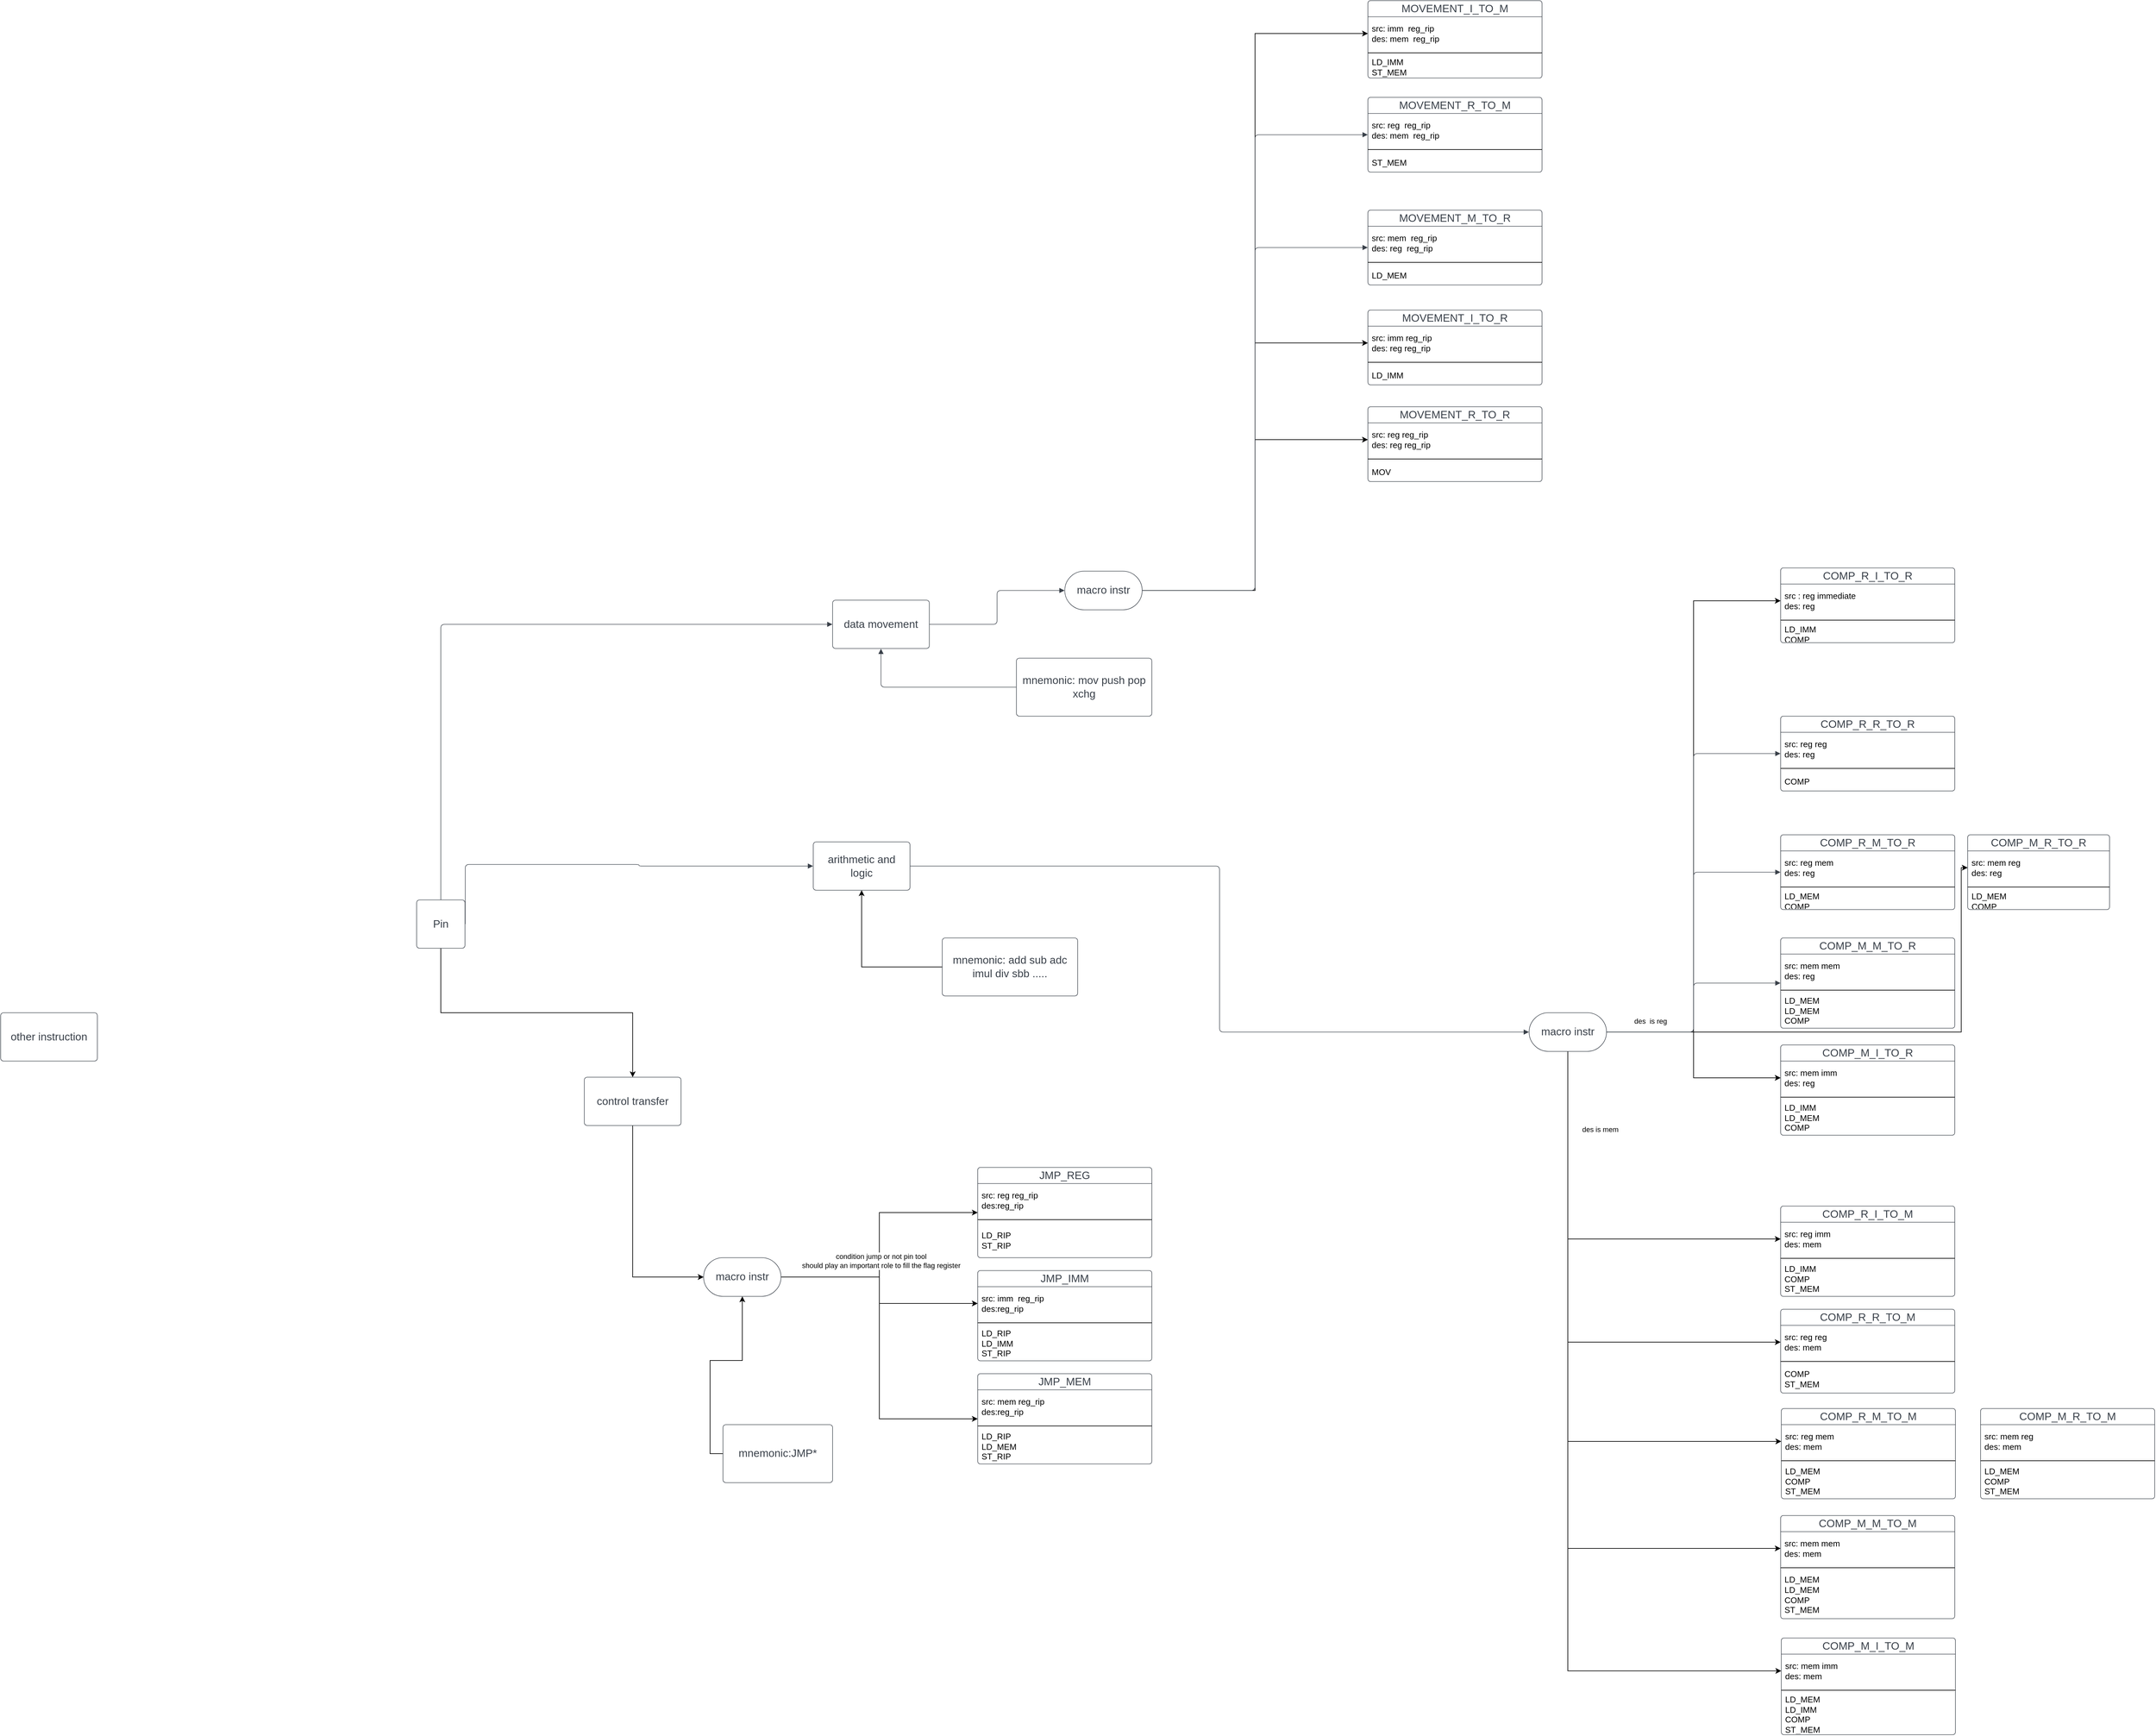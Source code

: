 <mxfile version="21.1.1" type="github">
  <diagram name="Page-1" id="eR3zp3QlsPvUXpin-yrC">
    <mxGraphModel dx="9220" dy="4930" grid="1" gridSize="10" guides="1" tooltips="1" connect="1" arrows="1" fold="1" page="1" pageScale="1" pageWidth="850" pageHeight="1100" math="0" shadow="0">
      <root>
        <mxCell id="0" />
        <mxCell id="1" parent="0" />
        <mxCell id="J5xy0Q0ghwQe-MPDtaWw-1" value="MOVEMENT_R_TO_M" style="html=1;overflow=block;blockSpacing=1;swimlane;childLayout=stackLayout;horizontal=1;horizontalStack=0;resizeParent=1;resizeParentMax=0;resizeLast=0;collapsible=0;fontStyle=0;marginBottom=0;swimlaneFillColor=#ffffff;startSize=25;whiteSpace=wrap;fontSize=16.7;fontColor=#3a414a;spacing=0;strokeColor=#3a414a;strokeOpacity=100;rounded=1;absoluteArcSize=1;arcSize=9;strokeWidth=0.8;" parent="1" vertex="1">
          <mxGeometry x="1640" y="-870" width="270" height="116" as="geometry" />
        </mxCell>
        <mxCell id="J5xy0Q0ghwQe-MPDtaWw-2" value="&lt;div&gt;src: reg&amp;nbsp; reg_rip&lt;/div&gt;&lt;div&gt;des: mem&amp;nbsp; reg_rip&lt;br&gt;&lt;/div&gt;" style="part=1;html=1;resizeHeight=0;strokeColor=none;fillColor=none;align=left;verticalAlign=middle;spacingLeft=4;spacingRight=4;overflow=hidden;rotatable=0;points=[[0,0.5],[1,0.5]];portConstraint=eastwest;swimlaneFillColor=#ffffff;strokeOpacity=100;whiteSpace=wrap;fontSize=13;" parent="J5xy0Q0ghwQe-MPDtaWw-1" vertex="1">
          <mxGeometry y="25" width="270" height="52" as="geometry" />
        </mxCell>
        <mxCell id="J5xy0Q0ghwQe-MPDtaWw-3" value="" style="line;strokeWidth=1;fillColor=none;align=left;verticalAlign=middle;spacingTop=-1;spacingLeft=3;spacingRight=3;rotatable=0;labelPosition=right;points=[];portConstraint=eastwest;" parent="J5xy0Q0ghwQe-MPDtaWw-1" vertex="1">
          <mxGeometry y="77" width="270" height="8" as="geometry" />
        </mxCell>
        <mxCell id="J5xy0Q0ghwQe-MPDtaWw-4" value="ST_MEM" style="part=1;html=1;resizeHeight=0;strokeColor=none;fillColor=none;align=left;verticalAlign=middle;spacingLeft=4;spacingRight=4;overflow=hidden;rotatable=0;points=[[0,0.5],[1,0.5]];portConstraint=eastwest;swimlaneFillColor=#ffffff;strokeOpacity=100;whiteSpace=wrap;fontSize=13;" parent="J5xy0Q0ghwQe-MPDtaWw-1" vertex="1">
          <mxGeometry y="85" width="270" height="31" as="geometry" />
        </mxCell>
        <mxCell id="J5xy0Q0ghwQe-MPDtaWw-84" style="edgeStyle=orthogonalEdgeStyle;rounded=0;orthogonalLoop=1;jettySize=auto;html=1;exitX=0.5;exitY=1;exitDx=0;exitDy=0;entryX=0.5;entryY=0;entryDx=0;entryDy=0;" parent="1" source="J5xy0Q0ghwQe-MPDtaWw-5" target="J5xy0Q0ghwQe-MPDtaWw-8" edge="1">
          <mxGeometry relative="1" as="geometry" />
        </mxCell>
        <mxCell id="J5xy0Q0ghwQe-MPDtaWw-5" value="Pin" style="html=1;overflow=block;blockSpacing=1;whiteSpace=wrap;fontSize=16.7;fontColor=#3a414a;spacing=9;strokeColor=#3a414a;strokeOpacity=100;rounded=1;absoluteArcSize=1;arcSize=9;strokeWidth=0.8;lucidId=vb_ILdYtXsX5;" parent="1" vertex="1">
          <mxGeometry x="165" y="375" width="75" height="75" as="geometry" />
        </mxCell>
        <mxCell id="J5xy0Q0ghwQe-MPDtaWw-6" value="data movement" style="html=1;overflow=block;blockSpacing=1;whiteSpace=wrap;fontSize=16.7;fontColor=#3a414a;spacing=9;strokeColor=#3a414a;strokeOpacity=100;rounded=1;absoluteArcSize=1;arcSize=9;strokeWidth=0.8;lucidId=Zb_IQVn3p7aH;" parent="1" vertex="1">
          <mxGeometry x="810" y="-90" width="150" height="75" as="geometry" />
        </mxCell>
        <mxCell id="J5xy0Q0ghwQe-MPDtaWw-7" value="arithmetic and logic" style="html=1;overflow=block;blockSpacing=1;whiteSpace=wrap;fontSize=16.7;fontColor=#3a414a;spacing=9;strokeColor=#3a414a;strokeOpacity=100;rounded=1;absoluteArcSize=1;arcSize=9;strokeWidth=0.8;lucidId=Sd_Imt-~ufuI;" parent="1" vertex="1">
          <mxGeometry x="780" y="285" width="150" height="75" as="geometry" />
        </mxCell>
        <mxCell id="IbOXfM1SDpOTdggkuZX6-5" style="edgeStyle=orthogonalEdgeStyle;rounded=0;orthogonalLoop=1;jettySize=auto;html=1;exitX=0.5;exitY=1;exitDx=0;exitDy=0;entryX=0;entryY=0.5;entryDx=0;entryDy=0;" parent="1" source="J5xy0Q0ghwQe-MPDtaWw-8" target="IbOXfM1SDpOTdggkuZX6-4" edge="1">
          <mxGeometry relative="1" as="geometry" />
        </mxCell>
        <mxCell id="J5xy0Q0ghwQe-MPDtaWw-8" value="control transfer" style="html=1;overflow=block;blockSpacing=1;whiteSpace=wrap;fontSize=16.7;fontColor=#3a414a;spacing=9;strokeColor=#3a414a;strokeOpacity=100;rounded=1;absoluteArcSize=1;arcSize=9;strokeWidth=0.8;lucidId=fe_Ijm6He9Rg;" parent="1" vertex="1">
          <mxGeometry x="425" y="650" width="150" height="75" as="geometry" />
        </mxCell>
        <mxCell id="J5xy0Q0ghwQe-MPDtaWw-9" value="other instruction" style="html=1;overflow=block;blockSpacing=1;whiteSpace=wrap;fontSize=16.7;fontColor=#3a414a;spacing=9;strokeColor=#3a414a;strokeOpacity=100;rounded=1;absoluteArcSize=1;arcSize=9;strokeWidth=0.8;lucidId=Ye_Ij3o5J0ic;" parent="1" vertex="1">
          <mxGeometry x="-480" y="550" width="150" height="75" as="geometry" />
        </mxCell>
        <mxCell id="J5xy0Q0ghwQe-MPDtaWw-10" value="mnemonic: mov push pop xchg" style="html=1;overflow=block;blockSpacing=1;whiteSpace=wrap;fontSize=16.7;fontColor=#3a414a;spacing=9;strokeColor=#3a414a;strokeOpacity=100;rounded=1;absoluteArcSize=1;arcSize=9;strokeWidth=0.8;lucidId=3g_IY3LxRQ.w;" parent="1" vertex="1">
          <mxGeometry x="1095" width="210" height="90" as="geometry" />
        </mxCell>
        <mxCell id="J5xy0Q0ghwQe-MPDtaWw-11" value="" style="html=1;jettySize=18;whiteSpace=wrap;fontSize=13;strokeColor=#3a414a;strokeOpacity=100;strokeWidth=0.8;rounded=1;arcSize=12;edgeStyle=orthogonalEdgeStyle;startArrow=none;endArrow=block;endFill=1;exitX=0.5;exitY=-0.005;exitPerimeter=0;entryX=-0.002;entryY=0.5;entryPerimeter=0;lucidId=Ei_Iy~VdfBPr;" parent="1" source="J5xy0Q0ghwQe-MPDtaWw-5" target="J5xy0Q0ghwQe-MPDtaWw-6" edge="1">
          <mxGeometry width="100" height="100" relative="1" as="geometry">
            <Array as="points" />
          </mxGeometry>
        </mxCell>
        <mxCell id="J5xy0Q0ghwQe-MPDtaWw-12" value="" style="html=1;jettySize=18;whiteSpace=wrap;fontSize=13;strokeColor=#3a414a;strokeOpacity=100;strokeWidth=0.8;rounded=1;arcSize=12;edgeStyle=orthogonalEdgeStyle;startArrow=none;endArrow=block;endFill=1;exitX=1.005;exitY=0.5;exitPerimeter=0;entryX=-0.002;entryY=0.5;entryPerimeter=0;lucidId=Ii_If~WCb4Uk;" parent="1" source="J5xy0Q0ghwQe-MPDtaWw-5" target="J5xy0Q0ghwQe-MPDtaWw-7" edge="1">
          <mxGeometry width="100" height="100" relative="1" as="geometry">
            <Array as="points">
              <mxPoint x="240" y="320" />
              <mxPoint x="510" y="320" />
              <mxPoint x="510" y="323" />
            </Array>
          </mxGeometry>
        </mxCell>
        <mxCell id="J5xy0Q0ghwQe-MPDtaWw-15" value="" style="html=1;jettySize=18;whiteSpace=wrap;fontSize=13;strokeColor=#3a414a;strokeOpacity=100;strokeWidth=0.8;rounded=1;arcSize=12;edgeStyle=orthogonalEdgeStyle;startArrow=none;endArrow=block;endFill=1;exitX=1.002;exitY=0.5;exitPerimeter=0;entryX=-0.003;entryY=0.5;entryPerimeter=0;lucidId=4i_INsCaxqj5;" parent="1" source="J5xy0Q0ghwQe-MPDtaWw-6" target="J5xy0Q0ghwQe-MPDtaWw-16" edge="1">
          <mxGeometry width="100" height="100" relative="1" as="geometry">
            <Array as="points" />
          </mxGeometry>
        </mxCell>
        <mxCell id="iMvrqoFS0nyrSLUckhGw-23" style="edgeStyle=orthogonalEdgeStyle;rounded=0;orthogonalLoop=1;jettySize=auto;html=1;exitX=1;exitY=0.5;exitDx=0;exitDy=0;entryX=0;entryY=0.5;entryDx=0;entryDy=0;" parent="1" source="J5xy0Q0ghwQe-MPDtaWw-16" target="iMvrqoFS0nyrSLUckhGw-20" edge="1">
          <mxGeometry relative="1" as="geometry" />
        </mxCell>
        <mxCell id="iMvrqoFS0nyrSLUckhGw-24" style="edgeStyle=orthogonalEdgeStyle;rounded=0;orthogonalLoop=1;jettySize=auto;html=1;exitX=1;exitY=0.5;exitDx=0;exitDy=0;entryX=0;entryY=0.5;entryDx=0;entryDy=0;" parent="1" source="J5xy0Q0ghwQe-MPDtaWw-16" target="iMvrqoFS0nyrSLUckhGw-15" edge="1">
          <mxGeometry relative="1" as="geometry" />
        </mxCell>
        <mxCell id="iMvrqoFS0nyrSLUckhGw-30" style="edgeStyle=orthogonalEdgeStyle;rounded=0;orthogonalLoop=1;jettySize=auto;html=1;exitX=1;exitY=0.5;exitDx=0;exitDy=0;entryX=0;entryY=0.5;entryDx=0;entryDy=0;" parent="1" source="J5xy0Q0ghwQe-MPDtaWw-16" target="iMvrqoFS0nyrSLUckhGw-26" edge="1">
          <mxGeometry relative="1" as="geometry" />
        </mxCell>
        <mxCell id="J5xy0Q0ghwQe-MPDtaWw-16" value="macro instr" style="html=1;overflow=block;blockSpacing=1;whiteSpace=wrap;rounded=1;arcSize=50;fontSize=16.7;fontColor=#3a414a;spacing=3.8;strokeColor=#3a414a;strokeOpacity=100;strokeWidth=0.8;lucidId=7i_INm0ZVEhD;" parent="1" vertex="1">
          <mxGeometry x="1170" y="-135" width="120" height="60" as="geometry" />
        </mxCell>
        <mxCell id="J5xy0Q0ghwQe-MPDtaWw-17" value="MOVEMENT_M_TO_R" style="html=1;overflow=block;blockSpacing=1;swimlane;childLayout=stackLayout;horizontal=1;horizontalStack=0;resizeParent=1;resizeParentMax=0;resizeLast=0;collapsible=0;fontStyle=0;marginBottom=0;swimlaneFillColor=#ffffff;startSize=25;whiteSpace=wrap;fontSize=16.7;fontColor=#3a414a;spacing=0;strokeColor=#3a414a;strokeOpacity=100;rounded=1;absoluteArcSize=1;arcSize=9;strokeWidth=0.8;" parent="1" vertex="1">
          <mxGeometry x="1640" y="-695" width="270" height="116" as="geometry" />
        </mxCell>
        <mxCell id="J5xy0Q0ghwQe-MPDtaWw-18" value="&lt;div&gt;src: mem&amp;nbsp; reg_rip&lt;/div&gt;&lt;div&gt;des: reg&amp;nbsp; reg_rip&lt;br&gt;&lt;/div&gt;" style="part=1;html=1;resizeHeight=0;strokeColor=none;fillColor=none;align=left;verticalAlign=middle;spacingLeft=4;spacingRight=4;overflow=hidden;rotatable=0;points=[[0,0.5],[1,0.5]];portConstraint=eastwest;swimlaneFillColor=#ffffff;strokeOpacity=100;whiteSpace=wrap;fontSize=13;" parent="J5xy0Q0ghwQe-MPDtaWw-17" vertex="1">
          <mxGeometry y="25" width="270" height="52" as="geometry" />
        </mxCell>
        <mxCell id="J5xy0Q0ghwQe-MPDtaWw-19" value="" style="line;strokeWidth=1;fillColor=none;align=left;verticalAlign=middle;spacingTop=-1;spacingLeft=3;spacingRight=3;rotatable=0;labelPosition=right;points=[];portConstraint=eastwest;" parent="J5xy0Q0ghwQe-MPDtaWw-17" vertex="1">
          <mxGeometry y="77" width="270" height="8" as="geometry" />
        </mxCell>
        <mxCell id="J5xy0Q0ghwQe-MPDtaWw-20" value="&lt;div&gt;LD_MEM&lt;/div&gt;" style="part=1;html=1;resizeHeight=0;strokeColor=none;fillColor=none;align=left;verticalAlign=middle;spacingLeft=4;spacingRight=4;overflow=hidden;rotatable=0;points=[[0,0.5],[1,0.5]];portConstraint=eastwest;swimlaneFillColor=#ffffff;strokeOpacity=100;whiteSpace=wrap;fontSize=13;" parent="J5xy0Q0ghwQe-MPDtaWw-17" vertex="1">
          <mxGeometry y="85" width="270" height="31" as="geometry" />
        </mxCell>
        <mxCell id="J5xy0Q0ghwQe-MPDtaWw-21" value="" style="html=1;jettySize=18;whiteSpace=wrap;fontSize=13;strokeColor=#3a414a;strokeOpacity=100;strokeWidth=0.8;rounded=1;arcSize=12;edgeStyle=orthogonalEdgeStyle;startArrow=none;endArrow=block;endFill=1;exitX=1.003;exitY=0.5;exitPerimeter=0;entryX=-0.001;entryY=0.5;entryPerimeter=0;lucidId=rl_IwtWGp1lu;" parent="1" source="J5xy0Q0ghwQe-MPDtaWw-16" target="J5xy0Q0ghwQe-MPDtaWw-1" edge="1">
          <mxGeometry width="100" height="100" relative="1" as="geometry">
            <Array as="points" />
          </mxGeometry>
        </mxCell>
        <mxCell id="J5xy0Q0ghwQe-MPDtaWw-22" value="" style="html=1;jettySize=18;whiteSpace=wrap;fontSize=13;strokeColor=#3a414a;strokeOpacity=100;strokeWidth=0.8;rounded=1;arcSize=12;edgeStyle=orthogonalEdgeStyle;startArrow=none;endArrow=block;endFill=1;exitX=1.003;exitY=0.5;exitPerimeter=0;entryX=-0.001;entryY=0.5;entryPerimeter=0;lucidId=wl_IUxPqPPxz;" parent="1" source="J5xy0Q0ghwQe-MPDtaWw-16" target="J5xy0Q0ghwQe-MPDtaWw-17" edge="1">
          <mxGeometry width="100" height="100" relative="1" as="geometry">
            <Array as="points" />
          </mxGeometry>
        </mxCell>
        <mxCell id="J5xy0Q0ghwQe-MPDtaWw-50" style="edgeStyle=orthogonalEdgeStyle;rounded=0;orthogonalLoop=1;jettySize=auto;html=1;exitX=1;exitY=0.5;exitDx=0;exitDy=0;entryX=0;entryY=0.5;entryDx=0;entryDy=0;" parent="1" source="J5xy0Q0ghwQe-MPDtaWw-23" target="J5xy0Q0ghwQe-MPDtaWw-47" edge="1">
          <mxGeometry relative="1" as="geometry" />
        </mxCell>
        <mxCell id="J5xy0Q0ghwQe-MPDtaWw-55" style="edgeStyle=orthogonalEdgeStyle;rounded=0;orthogonalLoop=1;jettySize=auto;html=1;exitX=1;exitY=0.5;exitDx=0;exitDy=0;entryX=0;entryY=0.5;entryDx=0;entryDy=0;" parent="1" source="J5xy0Q0ghwQe-MPDtaWw-23" target="J5xy0Q0ghwQe-MPDtaWw-52" edge="1">
          <mxGeometry relative="1" as="geometry" />
        </mxCell>
        <mxCell id="J5xy0Q0ghwQe-MPDtaWw-76" style="edgeStyle=orthogonalEdgeStyle;rounded=0;orthogonalLoop=1;jettySize=auto;html=1;exitX=0.5;exitY=1;exitDx=0;exitDy=0;entryX=0;entryY=0.5;entryDx=0;entryDy=0;" parent="1" source="J5xy0Q0ghwQe-MPDtaWw-23" target="J5xy0Q0ghwQe-MPDtaWw-69" edge="1">
          <mxGeometry relative="1" as="geometry">
            <mxPoint x="2110" y="850" as="targetPoint" />
          </mxGeometry>
        </mxCell>
        <mxCell id="J5xy0Q0ghwQe-MPDtaWw-77" style="edgeStyle=orthogonalEdgeStyle;rounded=0;orthogonalLoop=1;jettySize=auto;html=1;exitX=0.5;exitY=1;exitDx=0;exitDy=0;entryX=0;entryY=0.5;entryDx=0;entryDy=0;" parent="1" source="J5xy0Q0ghwQe-MPDtaWw-23" target="J5xy0Q0ghwQe-MPDtaWw-57" edge="1">
          <mxGeometry relative="1" as="geometry" />
        </mxCell>
        <mxCell id="J5xy0Q0ghwQe-MPDtaWw-78" style="edgeStyle=orthogonalEdgeStyle;rounded=0;orthogonalLoop=1;jettySize=auto;html=1;exitX=0.5;exitY=1;exitDx=0;exitDy=0;entryX=0;entryY=0.5;entryDx=0;entryDy=0;" parent="1" source="J5xy0Q0ghwQe-MPDtaWw-23" target="J5xy0Q0ghwQe-MPDtaWw-61" edge="1">
          <mxGeometry relative="1" as="geometry" />
        </mxCell>
        <mxCell id="J5xy0Q0ghwQe-MPDtaWw-79" style="edgeStyle=orthogonalEdgeStyle;rounded=0;orthogonalLoop=1;jettySize=auto;html=1;exitX=0.5;exitY=1;exitDx=0;exitDy=0;entryX=0;entryY=0.5;entryDx=0;entryDy=0;" parent="1" source="J5xy0Q0ghwQe-MPDtaWw-23" target="J5xy0Q0ghwQe-MPDtaWw-65" edge="1">
          <mxGeometry relative="1" as="geometry" />
        </mxCell>
        <mxCell id="J5xy0Q0ghwQe-MPDtaWw-80" style="edgeStyle=orthogonalEdgeStyle;rounded=0;orthogonalLoop=1;jettySize=auto;html=1;exitX=0.5;exitY=1;exitDx=0;exitDy=0;entryX=0;entryY=0.5;entryDx=0;entryDy=0;" parent="1" source="J5xy0Q0ghwQe-MPDtaWw-23" target="J5xy0Q0ghwQe-MPDtaWw-73" edge="1">
          <mxGeometry relative="1" as="geometry" />
        </mxCell>
        <mxCell id="J5xy0Q0ghwQe-MPDtaWw-83" value="des is mem" style="edgeLabel;html=1;align=center;verticalAlign=middle;resizable=0;points=[];" parent="J5xy0Q0ghwQe-MPDtaWw-80" vertex="1" connectable="0">
          <mxGeometry x="-0.836" y="-1" relative="1" as="geometry">
            <mxPoint x="51" y="15" as="offset" />
          </mxGeometry>
        </mxCell>
        <mxCell id="iMvrqoFS0nyrSLUckhGw-5" style="edgeStyle=orthogonalEdgeStyle;rounded=0;orthogonalLoop=1;jettySize=auto;html=1;exitX=1;exitY=0.5;exitDx=0;exitDy=0;entryX=0;entryY=0.5;entryDx=0;entryDy=0;" parent="1" source="J5xy0Q0ghwQe-MPDtaWw-23" target="iMvrqoFS0nyrSLUckhGw-2" edge="1">
          <mxGeometry relative="1" as="geometry">
            <Array as="points">
              <mxPoint x="2560" y="580" />
              <mxPoint x="2560" y="325" />
            </Array>
          </mxGeometry>
        </mxCell>
        <mxCell id="J5xy0Q0ghwQe-MPDtaWw-23" value="macro instr" style="html=1;overflow=block;blockSpacing=1;whiteSpace=wrap;rounded=1;arcSize=50;fontSize=16.7;fontColor=#3a414a;spacing=3.8;strokeColor=#3a414a;strokeOpacity=100;strokeWidth=0.8;lucidId=Ho_INVFWYLT4;" parent="1" vertex="1">
          <mxGeometry x="1890" y="550" width="120" height="60" as="geometry" />
        </mxCell>
        <mxCell id="J5xy0Q0ghwQe-MPDtaWw-24" value="" style="html=1;jettySize=18;whiteSpace=wrap;fontSize=13;strokeColor=#3a414a;strokeOpacity=100;strokeWidth=0.8;rounded=1;arcSize=12;edgeStyle=orthogonalEdgeStyle;startArrow=none;endArrow=block;endFill=1;exitX=-0.002;exitY=0.5;exitPerimeter=0;entryX=0.5;entryY=1.005;entryPerimeter=0;lucidId=Qo_IXUwPz7fn;" parent="1" source="J5xy0Q0ghwQe-MPDtaWw-10" target="J5xy0Q0ghwQe-MPDtaWw-6" edge="1">
          <mxGeometry width="100" height="100" relative="1" as="geometry">
            <Array as="points" />
          </mxGeometry>
        </mxCell>
        <mxCell id="J5xy0Q0ghwQe-MPDtaWw-25" value="" style="html=1;jettySize=18;whiteSpace=wrap;fontSize=13;strokeColor=#3a414a;strokeOpacity=100;strokeWidth=0.8;rounded=1;arcSize=12;edgeStyle=orthogonalEdgeStyle;startArrow=none;endArrow=block;endFill=1;exitX=1.002;exitY=0.5;exitPerimeter=0;entryX=-0.003;entryY=0.5;entryPerimeter=0;lucidId=Vo_IGZf05bA5;" parent="1" source="J5xy0Q0ghwQe-MPDtaWw-7" target="J5xy0Q0ghwQe-MPDtaWw-23" edge="1">
          <mxGeometry width="100" height="100" relative="1" as="geometry">
            <Array as="points" />
          </mxGeometry>
        </mxCell>
        <mxCell id="J5xy0Q0ghwQe-MPDtaWw-26" value="COMP_R_R_TO_R" style="html=1;overflow=block;blockSpacing=1;swimlane;childLayout=stackLayout;horizontal=1;horizontalStack=0;resizeParent=1;resizeParentMax=0;resizeLast=0;collapsible=0;fontStyle=0;marginBottom=0;swimlaneFillColor=#ffffff;startSize=25;whiteSpace=wrap;fontSize=16.7;fontColor=#3a414a;spacing=0;strokeColor=#3a414a;strokeOpacity=100;rounded=1;absoluteArcSize=1;arcSize=9;strokeWidth=0.8;" parent="1" vertex="1">
          <mxGeometry x="2280" y="90" width="270" height="116" as="geometry" />
        </mxCell>
        <mxCell id="J5xy0Q0ghwQe-MPDtaWw-27" value="&lt;div&gt;src: reg reg&lt;br&gt;&lt;/div&gt;&lt;div&gt;des: reg&lt;br&gt;&lt;/div&gt;" style="part=1;html=1;resizeHeight=0;strokeColor=none;fillColor=none;align=left;verticalAlign=middle;spacingLeft=4;spacingRight=4;overflow=hidden;rotatable=0;points=[[0,0.5],[1,0.5]];portConstraint=eastwest;swimlaneFillColor=#ffffff;strokeOpacity=100;whiteSpace=wrap;fontSize=13;" parent="J5xy0Q0ghwQe-MPDtaWw-26" vertex="1">
          <mxGeometry y="25" width="270" height="52" as="geometry" />
        </mxCell>
        <mxCell id="J5xy0Q0ghwQe-MPDtaWw-28" value="" style="line;strokeWidth=1;fillColor=none;align=left;verticalAlign=middle;spacingTop=-1;spacingLeft=3;spacingRight=3;rotatable=0;labelPosition=right;points=[];portConstraint=eastwest;" parent="J5xy0Q0ghwQe-MPDtaWw-26" vertex="1">
          <mxGeometry y="77" width="270" height="8" as="geometry" />
        </mxCell>
        <mxCell id="J5xy0Q0ghwQe-MPDtaWw-29" value="COMP" style="part=1;html=1;resizeHeight=0;strokeColor=none;fillColor=none;align=left;verticalAlign=middle;spacingLeft=4;spacingRight=4;overflow=hidden;rotatable=0;points=[[0,0.5],[1,0.5]];portConstraint=eastwest;swimlaneFillColor=#ffffff;strokeOpacity=100;whiteSpace=wrap;fontSize=13;" parent="J5xy0Q0ghwQe-MPDtaWw-26" vertex="1">
          <mxGeometry y="85" width="270" height="31" as="geometry" />
        </mxCell>
        <mxCell id="J5xy0Q0ghwQe-MPDtaWw-30" value="" style="html=1;jettySize=18;whiteSpace=wrap;fontSize=13;strokeColor=#3a414a;strokeOpacity=100;strokeWidth=0.8;rounded=1;arcSize=12;edgeStyle=orthogonalEdgeStyle;startArrow=none;endArrow=block;endFill=1;exitX=1.003;exitY=0.5;exitPerimeter=0;entryX=-0.001;entryY=0.5;entryPerimeter=0;lucidId=Dp_I.FauqQdN;" parent="1" source="J5xy0Q0ghwQe-MPDtaWw-23" target="J5xy0Q0ghwQe-MPDtaWw-26" edge="1">
          <mxGeometry width="100" height="100" relative="1" as="geometry">
            <Array as="points" />
          </mxGeometry>
        </mxCell>
        <mxCell id="J5xy0Q0ghwQe-MPDtaWw-31" value="COMP_R_M_TO_R" style="html=1;overflow=block;blockSpacing=1;swimlane;childLayout=stackLayout;horizontal=1;horizontalStack=0;resizeParent=1;resizeParentMax=0;resizeLast=0;collapsible=0;fontStyle=0;marginBottom=0;swimlaneFillColor=#ffffff;startSize=25;whiteSpace=wrap;fontSize=16.7;fontColor=#3a414a;spacing=0;strokeColor=#3a414a;strokeOpacity=100;rounded=1;absoluteArcSize=1;arcSize=9;strokeWidth=0.8;" parent="1" vertex="1">
          <mxGeometry x="2280" y="274" width="270" height="116" as="geometry" />
        </mxCell>
        <mxCell id="J5xy0Q0ghwQe-MPDtaWw-32" value="&lt;div&gt;src: reg mem&lt;br&gt;&lt;/div&gt;&lt;div&gt;des: reg&lt;br&gt;&lt;/div&gt;" style="part=1;html=1;resizeHeight=0;strokeColor=none;fillColor=none;align=left;verticalAlign=middle;spacingLeft=4;spacingRight=4;overflow=hidden;rotatable=0;points=[[0,0.5],[1,0.5]];portConstraint=eastwest;swimlaneFillColor=#ffffff;strokeOpacity=100;whiteSpace=wrap;fontSize=13;" parent="J5xy0Q0ghwQe-MPDtaWw-31" vertex="1">
          <mxGeometry y="25" width="270" height="52" as="geometry" />
        </mxCell>
        <mxCell id="J5xy0Q0ghwQe-MPDtaWw-33" value="" style="line;strokeWidth=1;fillColor=none;align=left;verticalAlign=middle;spacingTop=-1;spacingLeft=3;spacingRight=3;rotatable=0;labelPosition=right;points=[];portConstraint=eastwest;" parent="J5xy0Q0ghwQe-MPDtaWw-31" vertex="1">
          <mxGeometry y="77" width="270" height="8" as="geometry" />
        </mxCell>
        <mxCell id="J5xy0Q0ghwQe-MPDtaWw-34" value="&lt;div&gt;LD_MEM&lt;/div&gt;&lt;div&gt;COMP&lt;br&gt;&lt;/div&gt;" style="part=1;html=1;resizeHeight=0;strokeColor=none;fillColor=none;align=left;verticalAlign=middle;spacingLeft=4;spacingRight=4;overflow=hidden;rotatable=0;points=[[0,0.5],[1,0.5]];portConstraint=eastwest;swimlaneFillColor=#ffffff;strokeOpacity=100;whiteSpace=wrap;fontSize=13;" parent="J5xy0Q0ghwQe-MPDtaWw-31" vertex="1">
          <mxGeometry y="85" width="270" height="31" as="geometry" />
        </mxCell>
        <mxCell id="J5xy0Q0ghwQe-MPDtaWw-35" value="" style="html=1;jettySize=18;whiteSpace=wrap;fontSize=13;strokeColor=#3a414a;strokeOpacity=100;strokeWidth=0.8;rounded=1;arcSize=12;edgeStyle=orthogonalEdgeStyle;startArrow=none;endArrow=block;endFill=1;exitX=1.003;exitY=0.5;exitPerimeter=0;entryX=-0.001;entryY=0.5;entryPerimeter=0;lucidId=8p_I0mKvdy3w;" parent="1" source="J5xy0Q0ghwQe-MPDtaWw-23" target="J5xy0Q0ghwQe-MPDtaWw-31" edge="1">
          <mxGeometry width="100" height="100" relative="1" as="geometry">
            <Array as="points" />
          </mxGeometry>
        </mxCell>
        <mxCell id="J5xy0Q0ghwQe-MPDtaWw-36" value="COMP_M_M_TO_R" style="html=1;overflow=block;blockSpacing=1;swimlane;childLayout=stackLayout;horizontal=1;horizontalStack=0;resizeParent=1;resizeParentMax=0;resizeLast=0;collapsible=0;fontStyle=0;marginBottom=0;swimlaneFillColor=#ffffff;startSize=25;whiteSpace=wrap;fontSize=16.7;fontColor=#3a414a;spacing=0;strokeColor=#3a414a;strokeOpacity=100;rounded=1;absoluteArcSize=1;arcSize=9;strokeWidth=0.8;" parent="1" vertex="1">
          <mxGeometry x="2280" y="434" width="270" height="140" as="geometry" />
        </mxCell>
        <mxCell id="J5xy0Q0ghwQe-MPDtaWw-37" value="&lt;div&gt;src: mem mem&lt;br&gt;&lt;/div&gt;&lt;div&gt;des: reg&lt;br&gt;&lt;/div&gt;" style="part=1;html=1;resizeHeight=0;strokeColor=none;fillColor=none;align=left;verticalAlign=middle;spacingLeft=4;spacingRight=4;overflow=hidden;rotatable=0;points=[[0,0.5],[1,0.5]];portConstraint=eastwest;swimlaneFillColor=#ffffff;strokeOpacity=100;whiteSpace=wrap;fontSize=13;" parent="J5xy0Q0ghwQe-MPDtaWw-36" vertex="1">
          <mxGeometry y="25" width="270" height="52" as="geometry" />
        </mxCell>
        <mxCell id="J5xy0Q0ghwQe-MPDtaWw-38" value="" style="line;strokeWidth=1;fillColor=none;align=left;verticalAlign=middle;spacingTop=-1;spacingLeft=3;spacingRight=3;rotatable=0;labelPosition=right;points=[];portConstraint=eastwest;" parent="J5xy0Q0ghwQe-MPDtaWw-36" vertex="1">
          <mxGeometry y="77" width="270" height="8" as="geometry" />
        </mxCell>
        <mxCell id="J5xy0Q0ghwQe-MPDtaWw-39" value="&lt;div&gt;LD_MEM&lt;/div&gt;&lt;div&gt;LD_MEM&lt;/div&gt;&lt;div&gt;COMP&lt;br&gt;&lt;/div&gt;" style="part=1;html=1;resizeHeight=0;strokeColor=none;fillColor=none;align=left;verticalAlign=middle;spacingLeft=4;spacingRight=4;overflow=hidden;rotatable=0;points=[[0,0.5],[1,0.5]];portConstraint=eastwest;swimlaneFillColor=#ffffff;strokeOpacity=100;whiteSpace=wrap;fontSize=13;" parent="J5xy0Q0ghwQe-MPDtaWw-36" vertex="1">
          <mxGeometry y="85" width="270" height="55" as="geometry" />
        </mxCell>
        <mxCell id="J5xy0Q0ghwQe-MPDtaWw-40" value="" style="html=1;jettySize=18;whiteSpace=wrap;fontSize=13;strokeColor=#3a414a;strokeOpacity=100;strokeWidth=0.8;rounded=1;arcSize=12;edgeStyle=orthogonalEdgeStyle;startArrow=none;endArrow=block;endFill=1;exitX=1.003;exitY=0.5;exitPerimeter=0;entryX=-0.001;entryY=0.5;entryPerimeter=0;lucidId=Dq_IRfhvA5zH;" parent="1" source="J5xy0Q0ghwQe-MPDtaWw-23" target="J5xy0Q0ghwQe-MPDtaWw-36" edge="1">
          <mxGeometry width="100" height="100" relative="1" as="geometry">
            <Array as="points" />
          </mxGeometry>
        </mxCell>
        <mxCell id="J5xy0Q0ghwQe-MPDtaWw-82" value="des&amp;nbsp; is reg" style="edgeLabel;html=1;align=center;verticalAlign=middle;resizable=0;points=[];" parent="J5xy0Q0ghwQe-MPDtaWw-40" vertex="1" connectable="0">
          <mxGeometry x="-0.548" relative="1" as="geometry">
            <mxPoint x="-11" y="-17" as="offset" />
          </mxGeometry>
        </mxCell>
        <mxCell id="J5xy0Q0ghwQe-MPDtaWw-46" value="COMP_R_I_TO_R" style="html=1;overflow=block;blockSpacing=1;swimlane;childLayout=stackLayout;horizontal=1;horizontalStack=0;resizeParent=1;resizeParentMax=0;resizeLast=0;collapsible=0;fontStyle=0;marginBottom=0;swimlaneFillColor=#ffffff;startSize=25;whiteSpace=wrap;fontSize=16.7;fontColor=#3a414a;spacing=0;strokeColor=#3a414a;strokeOpacity=100;rounded=1;absoluteArcSize=1;arcSize=9;strokeWidth=0.8;" parent="1" vertex="1">
          <mxGeometry x="2280" y="-140" width="270" height="116" as="geometry" />
        </mxCell>
        <mxCell id="J5xy0Q0ghwQe-MPDtaWw-47" value="&lt;div&gt;src : reg immediate&lt;br&gt;&lt;/div&gt;&lt;div&gt;des: reg&lt;br&gt;&lt;/div&gt;" style="part=1;html=1;resizeHeight=0;strokeColor=none;fillColor=none;align=left;verticalAlign=middle;spacingLeft=4;spacingRight=4;overflow=hidden;rotatable=0;points=[[0,0.5],[1,0.5]];portConstraint=eastwest;swimlaneFillColor=#ffffff;strokeOpacity=100;whiteSpace=wrap;fontSize=13;" parent="J5xy0Q0ghwQe-MPDtaWw-46" vertex="1">
          <mxGeometry y="25" width="270" height="52" as="geometry" />
        </mxCell>
        <mxCell id="J5xy0Q0ghwQe-MPDtaWw-48" value="" style="line;strokeWidth=1;fillColor=none;align=left;verticalAlign=middle;spacingTop=-1;spacingLeft=3;spacingRight=3;rotatable=0;labelPosition=right;points=[];portConstraint=eastwest;" parent="J5xy0Q0ghwQe-MPDtaWw-46" vertex="1">
          <mxGeometry y="77" width="270" height="8" as="geometry" />
        </mxCell>
        <mxCell id="J5xy0Q0ghwQe-MPDtaWw-49" value="&lt;div&gt;LD_IMM&lt;/div&gt;&lt;div&gt;COMP&lt;/div&gt;&lt;div&gt;&lt;br&gt;&lt;/div&gt;" style="part=1;html=1;resizeHeight=0;strokeColor=none;fillColor=none;align=left;verticalAlign=middle;spacingLeft=4;spacingRight=4;overflow=hidden;rotatable=0;points=[[0,0.5],[1,0.5]];portConstraint=eastwest;swimlaneFillColor=#ffffff;strokeOpacity=100;whiteSpace=wrap;fontSize=13;" parent="J5xy0Q0ghwQe-MPDtaWw-46" vertex="1">
          <mxGeometry y="85" width="270" height="31" as="geometry" />
        </mxCell>
        <mxCell id="J5xy0Q0ghwQe-MPDtaWw-51" value="COMP_M_I_TO_R" style="html=1;overflow=block;blockSpacing=1;swimlane;childLayout=stackLayout;horizontal=1;horizontalStack=0;resizeParent=1;resizeParentMax=0;resizeLast=0;collapsible=0;fontStyle=0;marginBottom=0;swimlaneFillColor=#ffffff;startSize=25;whiteSpace=wrap;fontSize=16.7;fontColor=#3a414a;spacing=0;strokeColor=#3a414a;strokeOpacity=100;rounded=1;absoluteArcSize=1;arcSize=9;strokeWidth=0.8;" parent="1" vertex="1">
          <mxGeometry x="2280" y="600" width="270" height="140" as="geometry" />
        </mxCell>
        <mxCell id="J5xy0Q0ghwQe-MPDtaWw-52" value="&lt;div&gt;src: mem imm&lt;br&gt;&lt;/div&gt;&lt;div&gt;des: reg&lt;br&gt;&lt;/div&gt;" style="part=1;html=1;resizeHeight=0;strokeColor=none;fillColor=none;align=left;verticalAlign=middle;spacingLeft=4;spacingRight=4;overflow=hidden;rotatable=0;points=[[0,0.5],[1,0.5]];portConstraint=eastwest;swimlaneFillColor=#ffffff;strokeOpacity=100;whiteSpace=wrap;fontSize=13;" parent="J5xy0Q0ghwQe-MPDtaWw-51" vertex="1">
          <mxGeometry y="25" width="270" height="52" as="geometry" />
        </mxCell>
        <mxCell id="J5xy0Q0ghwQe-MPDtaWw-53" value="" style="line;strokeWidth=1;fillColor=none;align=left;verticalAlign=middle;spacingTop=-1;spacingLeft=3;spacingRight=3;rotatable=0;labelPosition=right;points=[];portConstraint=eastwest;" parent="J5xy0Q0ghwQe-MPDtaWw-51" vertex="1">
          <mxGeometry y="77" width="270" height="8" as="geometry" />
        </mxCell>
        <mxCell id="J5xy0Q0ghwQe-MPDtaWw-54" value="&lt;div&gt;LD_IMM&lt;/div&gt;&lt;div&gt;LD_MEM&lt;/div&gt;&lt;div&gt;COMP&lt;br&gt;&lt;/div&gt;" style="part=1;html=1;resizeHeight=0;strokeColor=none;fillColor=none;align=left;verticalAlign=middle;spacingLeft=4;spacingRight=4;overflow=hidden;rotatable=0;points=[[0,0.5],[1,0.5]];portConstraint=eastwest;swimlaneFillColor=#ffffff;strokeOpacity=100;whiteSpace=wrap;fontSize=13;" parent="J5xy0Q0ghwQe-MPDtaWw-51" vertex="1">
          <mxGeometry y="85" width="270" height="55" as="geometry" />
        </mxCell>
        <mxCell id="J5xy0Q0ghwQe-MPDtaWw-56" value="COMP_R_R_TO_M" style="html=1;overflow=block;blockSpacing=1;swimlane;childLayout=stackLayout;horizontal=1;horizontalStack=0;resizeParent=1;resizeParentMax=0;resizeLast=0;collapsible=0;fontStyle=0;marginBottom=0;swimlaneFillColor=#ffffff;startSize=25;whiteSpace=wrap;fontSize=16.7;fontColor=#3a414a;spacing=0;strokeColor=#3a414a;strokeOpacity=100;rounded=1;absoluteArcSize=1;arcSize=9;strokeWidth=0.8;" parent="1" vertex="1">
          <mxGeometry x="2280" y="1010" width="270" height="130" as="geometry" />
        </mxCell>
        <mxCell id="J5xy0Q0ghwQe-MPDtaWw-57" value="&lt;div&gt;src: reg reg&lt;br&gt;&lt;/div&gt;&lt;div&gt;des: mem&lt;br&gt;&lt;/div&gt;" style="part=1;html=1;resizeHeight=0;strokeColor=none;fillColor=none;align=left;verticalAlign=middle;spacingLeft=4;spacingRight=4;overflow=hidden;rotatable=0;points=[[0,0.5],[1,0.5]];portConstraint=eastwest;swimlaneFillColor=#ffffff;strokeOpacity=100;whiteSpace=wrap;fontSize=13;" parent="J5xy0Q0ghwQe-MPDtaWw-56" vertex="1">
          <mxGeometry y="25" width="270" height="52" as="geometry" />
        </mxCell>
        <mxCell id="J5xy0Q0ghwQe-MPDtaWw-58" value="" style="line;strokeWidth=1;fillColor=none;align=left;verticalAlign=middle;spacingTop=-1;spacingLeft=3;spacingRight=3;rotatable=0;labelPosition=right;points=[];portConstraint=eastwest;" parent="J5xy0Q0ghwQe-MPDtaWw-56" vertex="1">
          <mxGeometry y="77" width="270" height="8" as="geometry" />
        </mxCell>
        <mxCell id="J5xy0Q0ghwQe-MPDtaWw-59" value="&lt;div&gt;COMP&lt;/div&gt;&lt;div&gt;ST_MEM&lt;br&gt;&lt;/div&gt;" style="part=1;html=1;resizeHeight=0;strokeColor=none;fillColor=none;align=left;verticalAlign=middle;spacingLeft=4;spacingRight=4;overflow=hidden;rotatable=0;points=[[0,0.5],[1,0.5]];portConstraint=eastwest;swimlaneFillColor=#ffffff;strokeOpacity=100;whiteSpace=wrap;fontSize=13;" parent="J5xy0Q0ghwQe-MPDtaWw-56" vertex="1">
          <mxGeometry y="85" width="270" height="45" as="geometry" />
        </mxCell>
        <mxCell id="J5xy0Q0ghwQe-MPDtaWw-60" value="COMP_R_M_TO_M" style="html=1;overflow=block;blockSpacing=1;swimlane;childLayout=stackLayout;horizontal=1;horizontalStack=0;resizeParent=1;resizeParentMax=0;resizeLast=0;collapsible=0;fontStyle=0;marginBottom=0;swimlaneFillColor=#ffffff;startSize=25;whiteSpace=wrap;fontSize=16.7;fontColor=#3a414a;spacing=0;strokeColor=#3a414a;strokeOpacity=100;rounded=1;absoluteArcSize=1;arcSize=9;strokeWidth=0.8;" parent="1" vertex="1">
          <mxGeometry x="2281" y="1164" width="270" height="140" as="geometry" />
        </mxCell>
        <mxCell id="J5xy0Q0ghwQe-MPDtaWw-61" value="&lt;div&gt;src: reg mem&lt;br&gt;&lt;/div&gt;&lt;div&gt;des: mem&lt;br&gt;&lt;/div&gt;" style="part=1;html=1;resizeHeight=0;strokeColor=none;fillColor=none;align=left;verticalAlign=middle;spacingLeft=4;spacingRight=4;overflow=hidden;rotatable=0;points=[[0,0.5],[1,0.5]];portConstraint=eastwest;swimlaneFillColor=#ffffff;strokeOpacity=100;whiteSpace=wrap;fontSize=13;" parent="J5xy0Q0ghwQe-MPDtaWw-60" vertex="1">
          <mxGeometry y="25" width="270" height="52" as="geometry" />
        </mxCell>
        <mxCell id="J5xy0Q0ghwQe-MPDtaWw-62" value="" style="line;strokeWidth=1;fillColor=none;align=left;verticalAlign=middle;spacingTop=-1;spacingLeft=3;spacingRight=3;rotatable=0;labelPosition=right;points=[];portConstraint=eastwest;" parent="J5xy0Q0ghwQe-MPDtaWw-60" vertex="1">
          <mxGeometry y="77" width="270" height="8" as="geometry" />
        </mxCell>
        <mxCell id="J5xy0Q0ghwQe-MPDtaWw-63" value="&lt;div&gt;LD_MEM&lt;/div&gt;&lt;div&gt;COMP&lt;br&gt;&lt;/div&gt;&lt;div&gt;ST_MEM&lt;br&gt;&lt;/div&gt;" style="part=1;html=1;resizeHeight=0;strokeColor=none;fillColor=none;align=left;verticalAlign=middle;spacingLeft=4;spacingRight=4;overflow=hidden;rotatable=0;points=[[0,0.5],[1,0.5]];portConstraint=eastwest;swimlaneFillColor=#ffffff;strokeOpacity=100;whiteSpace=wrap;fontSize=13;" parent="J5xy0Q0ghwQe-MPDtaWw-60" vertex="1">
          <mxGeometry y="85" width="270" height="55" as="geometry" />
        </mxCell>
        <mxCell id="J5xy0Q0ghwQe-MPDtaWw-64" value="COMP_M_M_TO_M" style="html=1;overflow=block;blockSpacing=1;swimlane;childLayout=stackLayout;horizontal=1;horizontalStack=0;resizeParent=1;resizeParentMax=0;resizeLast=0;collapsible=0;fontStyle=0;marginBottom=0;swimlaneFillColor=#ffffff;startSize=25;whiteSpace=wrap;fontSize=16.7;fontColor=#3a414a;spacing=0;strokeColor=#3a414a;strokeOpacity=100;rounded=1;absoluteArcSize=1;arcSize=9;strokeWidth=0.8;" parent="1" vertex="1">
          <mxGeometry x="2280" y="1330" width="270" height="160" as="geometry" />
        </mxCell>
        <mxCell id="J5xy0Q0ghwQe-MPDtaWw-65" value="&lt;div&gt;src: mem mem&lt;br&gt;&lt;/div&gt;&lt;div&gt;des: mem&lt;br&gt;&lt;/div&gt;" style="part=1;html=1;resizeHeight=0;strokeColor=none;fillColor=none;align=left;verticalAlign=middle;spacingLeft=4;spacingRight=4;overflow=hidden;rotatable=0;points=[[0,0.5],[1,0.5]];portConstraint=eastwest;swimlaneFillColor=#ffffff;strokeOpacity=100;whiteSpace=wrap;fontSize=13;" parent="J5xy0Q0ghwQe-MPDtaWw-64" vertex="1">
          <mxGeometry y="25" width="270" height="52" as="geometry" />
        </mxCell>
        <mxCell id="J5xy0Q0ghwQe-MPDtaWw-66" value="" style="line;strokeWidth=1;fillColor=none;align=left;verticalAlign=middle;spacingTop=-1;spacingLeft=3;spacingRight=3;rotatable=0;labelPosition=right;points=[];portConstraint=eastwest;" parent="J5xy0Q0ghwQe-MPDtaWw-64" vertex="1">
          <mxGeometry y="77" width="270" height="8" as="geometry" />
        </mxCell>
        <mxCell id="J5xy0Q0ghwQe-MPDtaWw-67" value="&lt;div&gt;LD_MEM&lt;/div&gt;&lt;div&gt;LD_MEM&lt;/div&gt;&lt;div&gt;COMP&lt;/div&gt;&lt;div&gt;ST_MEM&lt;br&gt;&lt;/div&gt;" style="part=1;html=1;resizeHeight=0;strokeColor=none;fillColor=none;align=left;verticalAlign=middle;spacingLeft=4;spacingRight=4;overflow=hidden;rotatable=0;points=[[0,0.5],[1,0.5]];portConstraint=eastwest;swimlaneFillColor=#ffffff;strokeOpacity=100;whiteSpace=wrap;fontSize=13;" parent="J5xy0Q0ghwQe-MPDtaWw-64" vertex="1">
          <mxGeometry y="85" width="270" height="75" as="geometry" />
        </mxCell>
        <mxCell id="J5xy0Q0ghwQe-MPDtaWw-68" value="COMP_R_I_TO_M" style="html=1;overflow=block;blockSpacing=1;swimlane;childLayout=stackLayout;horizontal=1;horizontalStack=0;resizeParent=1;resizeParentMax=0;resizeLast=0;collapsible=0;fontStyle=0;marginBottom=0;swimlaneFillColor=#ffffff;startSize=25;whiteSpace=wrap;fontSize=16.7;fontColor=#3a414a;spacing=0;strokeColor=#3a414a;strokeOpacity=100;rounded=1;absoluteArcSize=1;arcSize=9;strokeWidth=0.8;" parent="1" vertex="1">
          <mxGeometry x="2280" y="850" width="270" height="140" as="geometry" />
        </mxCell>
        <mxCell id="J5xy0Q0ghwQe-MPDtaWw-69" value="&lt;div&gt;src: reg imm&lt;br&gt;&lt;/div&gt;&lt;div&gt;des: mem&lt;br&gt;&lt;/div&gt;" style="part=1;html=1;resizeHeight=0;strokeColor=none;fillColor=none;align=left;verticalAlign=middle;spacingLeft=4;spacingRight=4;overflow=hidden;rotatable=0;points=[[0,0.5],[1,0.5]];portConstraint=eastwest;swimlaneFillColor=#ffffff;strokeOpacity=100;whiteSpace=wrap;fontSize=13;" parent="J5xy0Q0ghwQe-MPDtaWw-68" vertex="1">
          <mxGeometry y="25" width="270" height="52" as="geometry" />
        </mxCell>
        <mxCell id="J5xy0Q0ghwQe-MPDtaWw-70" value="" style="line;strokeWidth=1;fillColor=none;align=left;verticalAlign=middle;spacingTop=-1;spacingLeft=3;spacingRight=3;rotatable=0;labelPosition=right;points=[];portConstraint=eastwest;" parent="J5xy0Q0ghwQe-MPDtaWw-68" vertex="1">
          <mxGeometry y="77" width="270" height="8" as="geometry" />
        </mxCell>
        <mxCell id="J5xy0Q0ghwQe-MPDtaWw-71" value="&lt;div&gt;LD_IMM&lt;/div&gt;&lt;div&gt;COMP&lt;/div&gt;&lt;div&gt;ST_MEM&lt;br&gt;&lt;/div&gt;" style="part=1;html=1;resizeHeight=0;strokeColor=none;fillColor=none;align=left;verticalAlign=middle;spacingLeft=4;spacingRight=4;overflow=hidden;rotatable=0;points=[[0,0.5],[1,0.5]];portConstraint=eastwest;swimlaneFillColor=#ffffff;strokeOpacity=100;whiteSpace=wrap;fontSize=13;" parent="J5xy0Q0ghwQe-MPDtaWw-68" vertex="1">
          <mxGeometry y="85" width="270" height="55" as="geometry" />
        </mxCell>
        <mxCell id="J5xy0Q0ghwQe-MPDtaWw-72" value="COMP_M_I_TO_M" style="html=1;overflow=block;blockSpacing=1;swimlane;childLayout=stackLayout;horizontal=1;horizontalStack=0;resizeParent=1;resizeParentMax=0;resizeLast=0;collapsible=0;fontStyle=0;marginBottom=0;swimlaneFillColor=#ffffff;startSize=25;whiteSpace=wrap;fontSize=16.7;fontColor=#3a414a;spacing=0;strokeColor=#3a414a;strokeOpacity=100;rounded=1;absoluteArcSize=1;arcSize=9;strokeWidth=0.8;" parent="1" vertex="1">
          <mxGeometry x="2281" y="1520" width="270" height="150" as="geometry" />
        </mxCell>
        <mxCell id="J5xy0Q0ghwQe-MPDtaWw-73" value="&lt;div&gt;src: mem imm&lt;br&gt;&lt;/div&gt;&lt;div&gt;des: mem&lt;br&gt;&lt;/div&gt;" style="part=1;html=1;resizeHeight=0;strokeColor=none;fillColor=none;align=left;verticalAlign=middle;spacingLeft=4;spacingRight=4;overflow=hidden;rotatable=0;points=[[0,0.5],[1,0.5]];portConstraint=eastwest;swimlaneFillColor=#ffffff;strokeOpacity=100;whiteSpace=wrap;fontSize=13;" parent="J5xy0Q0ghwQe-MPDtaWw-72" vertex="1">
          <mxGeometry y="25" width="270" height="52" as="geometry" />
        </mxCell>
        <mxCell id="J5xy0Q0ghwQe-MPDtaWw-74" value="" style="line;strokeWidth=1;fillColor=none;align=left;verticalAlign=middle;spacingTop=-1;spacingLeft=3;spacingRight=3;rotatable=0;labelPosition=right;points=[];portConstraint=eastwest;" parent="J5xy0Q0ghwQe-MPDtaWw-72" vertex="1">
          <mxGeometry y="77" width="270" height="8" as="geometry" />
        </mxCell>
        <mxCell id="J5xy0Q0ghwQe-MPDtaWw-75" value="&lt;div&gt;LD_MEM&lt;/div&gt;&lt;div&gt;LD_IMM&lt;/div&gt;&lt;div&gt;COMP&lt;/div&gt;&lt;div&gt;ST_MEM&lt;br&gt;&lt;/div&gt;" style="part=1;html=1;resizeHeight=0;strokeColor=none;fillColor=none;align=left;verticalAlign=middle;spacingLeft=4;spacingRight=4;overflow=hidden;rotatable=0;points=[[0,0.5],[1,0.5]];portConstraint=eastwest;swimlaneFillColor=#ffffff;strokeOpacity=100;whiteSpace=wrap;fontSize=13;" parent="J5xy0Q0ghwQe-MPDtaWw-72" vertex="1">
          <mxGeometry y="85" width="270" height="65" as="geometry" />
        </mxCell>
        <mxCell id="iMvrqoFS0nyrSLUckhGw-1" value="COMP_M_R_TO_R" style="html=1;overflow=block;blockSpacing=1;swimlane;childLayout=stackLayout;horizontal=1;horizontalStack=0;resizeParent=1;resizeParentMax=0;resizeLast=0;collapsible=0;fontStyle=0;marginBottom=0;swimlaneFillColor=#ffffff;startSize=25;whiteSpace=wrap;fontSize=16.7;fontColor=#3a414a;spacing=0;strokeColor=#3a414a;strokeOpacity=100;rounded=1;absoluteArcSize=1;arcSize=9;strokeWidth=0.8;" parent="1" vertex="1">
          <mxGeometry x="2570" y="274" width="220" height="116" as="geometry" />
        </mxCell>
        <mxCell id="iMvrqoFS0nyrSLUckhGw-2" value="&lt;div&gt;src: mem reg&lt;br&gt;&lt;/div&gt;&lt;div&gt;des: reg&lt;br&gt;&lt;/div&gt;" style="part=1;html=1;resizeHeight=0;strokeColor=none;fillColor=none;align=left;verticalAlign=middle;spacingLeft=4;spacingRight=4;overflow=hidden;rotatable=0;points=[[0,0.5],[1,0.5]];portConstraint=eastwest;swimlaneFillColor=#ffffff;strokeOpacity=100;whiteSpace=wrap;fontSize=13;" parent="iMvrqoFS0nyrSLUckhGw-1" vertex="1">
          <mxGeometry y="25" width="220" height="52" as="geometry" />
        </mxCell>
        <mxCell id="iMvrqoFS0nyrSLUckhGw-3" value="" style="line;strokeWidth=1;fillColor=none;align=left;verticalAlign=middle;spacingTop=-1;spacingLeft=3;spacingRight=3;rotatable=0;labelPosition=right;points=[];portConstraint=eastwest;" parent="iMvrqoFS0nyrSLUckhGw-1" vertex="1">
          <mxGeometry y="77" width="220" height="8" as="geometry" />
        </mxCell>
        <mxCell id="iMvrqoFS0nyrSLUckhGw-4" value="&lt;div&gt;LD_MEM&lt;/div&gt;&lt;div&gt;COMP&lt;br&gt;&lt;/div&gt;" style="part=1;html=1;resizeHeight=0;strokeColor=none;fillColor=none;align=left;verticalAlign=middle;spacingLeft=4;spacingRight=4;overflow=hidden;rotatable=0;points=[[0,0.5],[1,0.5]];portConstraint=eastwest;swimlaneFillColor=#ffffff;strokeOpacity=100;whiteSpace=wrap;fontSize=13;" parent="iMvrqoFS0nyrSLUckhGw-1" vertex="1">
          <mxGeometry y="85" width="220" height="31" as="geometry" />
        </mxCell>
        <mxCell id="iMvrqoFS0nyrSLUckhGw-10" value="COMP_M_R_TO_M" style="html=1;overflow=block;blockSpacing=1;swimlane;childLayout=stackLayout;horizontal=1;horizontalStack=0;resizeParent=1;resizeParentMax=0;resizeLast=0;collapsible=0;fontStyle=0;marginBottom=0;swimlaneFillColor=#ffffff;startSize=25;whiteSpace=wrap;fontSize=16.7;fontColor=#3a414a;spacing=0;strokeColor=#3a414a;strokeOpacity=100;rounded=1;absoluteArcSize=1;arcSize=9;strokeWidth=0.8;" parent="1" vertex="1">
          <mxGeometry x="2590" y="1164" width="270" height="140" as="geometry" />
        </mxCell>
        <mxCell id="iMvrqoFS0nyrSLUckhGw-11" value="&lt;div&gt;src: mem reg&lt;br&gt;&lt;/div&gt;&lt;div&gt;des: mem&lt;br&gt;&lt;/div&gt;" style="part=1;html=1;resizeHeight=0;strokeColor=none;fillColor=none;align=left;verticalAlign=middle;spacingLeft=4;spacingRight=4;overflow=hidden;rotatable=0;points=[[0,0.5],[1,0.5]];portConstraint=eastwest;swimlaneFillColor=#ffffff;strokeOpacity=100;whiteSpace=wrap;fontSize=13;" parent="iMvrqoFS0nyrSLUckhGw-10" vertex="1">
          <mxGeometry y="25" width="270" height="52" as="geometry" />
        </mxCell>
        <mxCell id="iMvrqoFS0nyrSLUckhGw-12" value="" style="line;strokeWidth=1;fillColor=none;align=left;verticalAlign=middle;spacingTop=-1;spacingLeft=3;spacingRight=3;rotatable=0;labelPosition=right;points=[];portConstraint=eastwest;" parent="iMvrqoFS0nyrSLUckhGw-10" vertex="1">
          <mxGeometry y="77" width="270" height="8" as="geometry" />
        </mxCell>
        <mxCell id="iMvrqoFS0nyrSLUckhGw-13" value="&lt;div&gt;LD_MEM&lt;/div&gt;&lt;div&gt;COMP&lt;br&gt;&lt;/div&gt;&lt;div&gt;ST_MEM&lt;br&gt;&lt;/div&gt;" style="part=1;html=1;resizeHeight=0;strokeColor=none;fillColor=none;align=left;verticalAlign=middle;spacingLeft=4;spacingRight=4;overflow=hidden;rotatable=0;points=[[0,0.5],[1,0.5]];portConstraint=eastwest;swimlaneFillColor=#ffffff;strokeOpacity=100;whiteSpace=wrap;fontSize=13;" parent="iMvrqoFS0nyrSLUckhGw-10" vertex="1">
          <mxGeometry y="85" width="270" height="55" as="geometry" />
        </mxCell>
        <mxCell id="iMvrqoFS0nyrSLUckhGw-14" value="MOVEMENT_I_TO_R" style="html=1;overflow=block;blockSpacing=1;swimlane;childLayout=stackLayout;horizontal=1;horizontalStack=0;resizeParent=1;resizeParentMax=0;resizeLast=0;collapsible=0;fontStyle=0;marginBottom=0;swimlaneFillColor=#ffffff;startSize=25;whiteSpace=wrap;fontSize=16.7;fontColor=#3a414a;spacing=0;strokeColor=#3a414a;strokeOpacity=100;rounded=1;absoluteArcSize=1;arcSize=9;strokeWidth=0.8;" parent="1" vertex="1">
          <mxGeometry x="1640" y="-540" width="270" height="116" as="geometry" />
        </mxCell>
        <mxCell id="iMvrqoFS0nyrSLUckhGw-15" value="&lt;div&gt;src: imm reg_rip&lt;/div&gt;&lt;div&gt;des: reg reg_rip&lt;br&gt;&lt;/div&gt;" style="part=1;html=1;resizeHeight=0;strokeColor=none;fillColor=none;align=left;verticalAlign=middle;spacingLeft=4;spacingRight=4;overflow=hidden;rotatable=0;points=[[0,0.5],[1,0.5]];portConstraint=eastwest;swimlaneFillColor=#ffffff;strokeOpacity=100;whiteSpace=wrap;fontSize=13;" parent="iMvrqoFS0nyrSLUckhGw-14" vertex="1">
          <mxGeometry y="25" width="270" height="52" as="geometry" />
        </mxCell>
        <mxCell id="iMvrqoFS0nyrSLUckhGw-16" value="" style="line;strokeWidth=1;fillColor=none;align=left;verticalAlign=middle;spacingTop=-1;spacingLeft=3;spacingRight=3;rotatable=0;labelPosition=right;points=[];portConstraint=eastwest;" parent="iMvrqoFS0nyrSLUckhGw-14" vertex="1">
          <mxGeometry y="77" width="270" height="8" as="geometry" />
        </mxCell>
        <mxCell id="iMvrqoFS0nyrSLUckhGw-17" value="&lt;div&gt;LD_IMM&lt;/div&gt;" style="part=1;html=1;resizeHeight=0;strokeColor=none;fillColor=none;align=left;verticalAlign=middle;spacingLeft=4;spacingRight=4;overflow=hidden;rotatable=0;points=[[0,0.5],[1,0.5]];portConstraint=eastwest;swimlaneFillColor=#ffffff;strokeOpacity=100;whiteSpace=wrap;fontSize=13;" parent="iMvrqoFS0nyrSLUckhGw-14" vertex="1">
          <mxGeometry y="85" width="270" height="31" as="geometry" />
        </mxCell>
        <mxCell id="iMvrqoFS0nyrSLUckhGw-19" value="MOVEMENT_I_TO_M" style="html=1;overflow=block;blockSpacing=1;swimlane;childLayout=stackLayout;horizontal=1;horizontalStack=0;resizeParent=1;resizeParentMax=0;resizeLast=0;collapsible=0;fontStyle=0;marginBottom=0;swimlaneFillColor=#ffffff;startSize=25;whiteSpace=wrap;fontSize=16.7;fontColor=#3a414a;spacing=0;strokeColor=#3a414a;strokeOpacity=100;rounded=1;absoluteArcSize=1;arcSize=9;strokeWidth=0.8;" parent="1" vertex="1">
          <mxGeometry x="1640" y="-1020" width="270" height="120" as="geometry" />
        </mxCell>
        <mxCell id="iMvrqoFS0nyrSLUckhGw-20" value="&lt;div&gt;src: imm&amp;nbsp; reg_rip&lt;/div&gt;&lt;div&gt;des: mem&amp;nbsp; reg_rip&lt;br&gt;&lt;/div&gt;" style="part=1;html=1;resizeHeight=0;strokeColor=none;fillColor=none;align=left;verticalAlign=middle;spacingLeft=4;spacingRight=4;overflow=hidden;rotatable=0;points=[[0,0.5],[1,0.5]];portConstraint=eastwest;swimlaneFillColor=#ffffff;strokeOpacity=100;whiteSpace=wrap;fontSize=13;" parent="iMvrqoFS0nyrSLUckhGw-19" vertex="1">
          <mxGeometry y="25" width="270" height="52" as="geometry" />
        </mxCell>
        <mxCell id="iMvrqoFS0nyrSLUckhGw-21" value="" style="line;strokeWidth=1;fillColor=none;align=left;verticalAlign=middle;spacingTop=-1;spacingLeft=3;spacingRight=3;rotatable=0;labelPosition=right;points=[];portConstraint=eastwest;" parent="iMvrqoFS0nyrSLUckhGw-19" vertex="1">
          <mxGeometry y="77" width="270" height="8" as="geometry" />
        </mxCell>
        <mxCell id="iMvrqoFS0nyrSLUckhGw-22" value="&lt;div&gt;LD_IMM&lt;/div&gt;&lt;div&gt;ST_MEM&lt;br&gt;&lt;/div&gt;" style="part=1;html=1;resizeHeight=0;strokeColor=none;fillColor=none;align=left;verticalAlign=middle;spacingLeft=4;spacingRight=4;overflow=hidden;rotatable=0;points=[[0,0.5],[1,0.5]];portConstraint=eastwest;swimlaneFillColor=#ffffff;strokeOpacity=100;whiteSpace=wrap;fontSize=13;" parent="iMvrqoFS0nyrSLUckhGw-19" vertex="1">
          <mxGeometry y="85" width="270" height="35" as="geometry" />
        </mxCell>
        <mxCell id="iMvrqoFS0nyrSLUckhGw-25" value="MOVEMENT_R_TO_R" style="html=1;overflow=block;blockSpacing=1;swimlane;childLayout=stackLayout;horizontal=1;horizontalStack=0;resizeParent=1;resizeParentMax=0;resizeLast=0;collapsible=0;fontStyle=0;marginBottom=0;swimlaneFillColor=#ffffff;startSize=25;whiteSpace=wrap;fontSize=16.7;fontColor=#3a414a;spacing=0;strokeColor=#3a414a;strokeOpacity=100;rounded=1;absoluteArcSize=1;arcSize=9;strokeWidth=0.8;" parent="1" vertex="1">
          <mxGeometry x="1640" y="-390" width="270" height="116" as="geometry" />
        </mxCell>
        <mxCell id="iMvrqoFS0nyrSLUckhGw-26" value="&lt;div&gt;src: reg reg_rip&lt;/div&gt;&lt;div&gt;des: reg reg_rip&lt;br&gt;&lt;/div&gt;" style="part=1;html=1;resizeHeight=0;strokeColor=none;fillColor=none;align=left;verticalAlign=middle;spacingLeft=4;spacingRight=4;overflow=hidden;rotatable=0;points=[[0,0.5],[1,0.5]];portConstraint=eastwest;swimlaneFillColor=#ffffff;strokeOpacity=100;whiteSpace=wrap;fontSize=13;" parent="iMvrqoFS0nyrSLUckhGw-25" vertex="1">
          <mxGeometry y="25" width="270" height="52" as="geometry" />
        </mxCell>
        <mxCell id="iMvrqoFS0nyrSLUckhGw-27" value="" style="line;strokeWidth=1;fillColor=none;align=left;verticalAlign=middle;spacingTop=-1;spacingLeft=3;spacingRight=3;rotatable=0;labelPosition=right;points=[];portConstraint=eastwest;" parent="iMvrqoFS0nyrSLUckhGw-25" vertex="1">
          <mxGeometry y="77" width="270" height="8" as="geometry" />
        </mxCell>
        <mxCell id="iMvrqoFS0nyrSLUckhGw-28" value="&lt;div&gt;MOV&lt;/div&gt;" style="part=1;html=1;resizeHeight=0;strokeColor=none;fillColor=none;align=left;verticalAlign=middle;spacingLeft=4;spacingRight=4;overflow=hidden;rotatable=0;points=[[0,0.5],[1,0.5]];portConstraint=eastwest;swimlaneFillColor=#ffffff;strokeOpacity=100;whiteSpace=wrap;fontSize=13;" parent="iMvrqoFS0nyrSLUckhGw-25" vertex="1">
          <mxGeometry y="85" width="270" height="31" as="geometry" />
        </mxCell>
        <mxCell id="IbOXfM1SDpOTdggkuZX6-3" style="edgeStyle=orthogonalEdgeStyle;rounded=0;orthogonalLoop=1;jettySize=auto;html=1;exitX=0;exitY=0.5;exitDx=0;exitDy=0;entryX=0.5;entryY=1;entryDx=0;entryDy=0;" parent="1" source="IbOXfM1SDpOTdggkuZX6-2" target="J5xy0Q0ghwQe-MPDtaWw-7" edge="1">
          <mxGeometry relative="1" as="geometry" />
        </mxCell>
        <mxCell id="IbOXfM1SDpOTdggkuZX6-2" value="mnemonic: add sub adc imul div sbb ....." style="html=1;overflow=block;blockSpacing=1;whiteSpace=wrap;fontSize=16.7;fontColor=#3a414a;spacing=9;strokeColor=#3a414a;strokeOpacity=100;rounded=1;absoluteArcSize=1;arcSize=9;strokeWidth=0.8;lucidId=3g_IY3LxRQ.w;" parent="1" vertex="1">
          <mxGeometry x="980" y="434" width="210" height="90" as="geometry" />
        </mxCell>
        <mxCell id="IbOXfM1SDpOTdggkuZX6-10" style="edgeStyle=orthogonalEdgeStyle;rounded=0;orthogonalLoop=1;jettySize=auto;html=1;exitX=1;exitY=0.5;exitDx=0;exitDy=0;entryX=0;entryY=0.5;entryDx=0;entryDy=0;" parent="1" source="IbOXfM1SDpOTdggkuZX6-4" target="IbOXfM1SDpOTdggkuZX6-6" edge="1">
          <mxGeometry relative="1" as="geometry" />
        </mxCell>
        <mxCell id="IbOXfM1SDpOTdggkuZX6-17" style="edgeStyle=orthogonalEdgeStyle;rounded=0;orthogonalLoop=1;jettySize=auto;html=1;exitX=1;exitY=0.5;exitDx=0;exitDy=0;" parent="1" source="IbOXfM1SDpOTdggkuZX6-4" target="IbOXfM1SDpOTdggkuZX6-14" edge="1">
          <mxGeometry relative="1" as="geometry" />
        </mxCell>
        <mxCell id="IbOXfM1SDpOTdggkuZX6-23" style="edgeStyle=orthogonalEdgeStyle;rounded=0;orthogonalLoop=1;jettySize=auto;html=1;exitX=1;exitY=0.5;exitDx=0;exitDy=0;entryX=0;entryY=0.5;entryDx=0;entryDy=0;" parent="1" source="IbOXfM1SDpOTdggkuZX6-4" target="IbOXfM1SDpOTdggkuZX6-19" edge="1">
          <mxGeometry relative="1" as="geometry" />
        </mxCell>
        <mxCell id="IbOXfM1SDpOTdggkuZX6-24" value="&lt;div&gt;condition jump or not pin tool &lt;br&gt;&lt;/div&gt;&lt;div&gt;should play an important role to fill the flag register&lt;/div&gt;" style="edgeLabel;html=1;align=center;verticalAlign=middle;resizable=0;points=[];" parent="IbOXfM1SDpOTdggkuZX6-23" vertex="1" connectable="0">
          <mxGeometry x="-0.769" y="1" relative="1" as="geometry">
            <mxPoint x="94" y="-24" as="offset" />
          </mxGeometry>
        </mxCell>
        <mxCell id="IbOXfM1SDpOTdggkuZX6-4" value="macro instr" style="html=1;overflow=block;blockSpacing=1;whiteSpace=wrap;rounded=1;arcSize=50;fontSize=16.7;fontColor=#3a414a;spacing=3.8;strokeColor=#3a414a;strokeOpacity=100;strokeWidth=0.8;lucidId=Ho_INVFWYLT4;" parent="1" vertex="1">
          <mxGeometry x="610" y="930" width="120" height="60" as="geometry" />
        </mxCell>
        <mxCell id="IbOXfM1SDpOTdggkuZX6-6" value="JMP_REG" style="html=1;overflow=block;blockSpacing=1;swimlane;childLayout=stackLayout;horizontal=1;horizontalStack=0;resizeParent=1;resizeParentMax=0;resizeLast=0;collapsible=0;fontStyle=0;marginBottom=0;swimlaneFillColor=#ffffff;startSize=25;whiteSpace=wrap;fontSize=16.7;fontColor=#3a414a;spacing=0;strokeColor=#3a414a;strokeOpacity=100;rounded=1;absoluteArcSize=1;arcSize=9;strokeWidth=0.8;" parent="1" vertex="1">
          <mxGeometry x="1035" y="790" width="270" height="140" as="geometry" />
        </mxCell>
        <mxCell id="IbOXfM1SDpOTdggkuZX6-7" value="&lt;div&gt;src: reg reg_rip&lt;/div&gt;&lt;div&gt;des:reg_rip&lt;br&gt;&lt;/div&gt;" style="part=1;html=1;resizeHeight=0;strokeColor=none;fillColor=none;align=left;verticalAlign=middle;spacingLeft=4;spacingRight=4;overflow=hidden;rotatable=0;points=[[0,0.5],[1,0.5]];portConstraint=eastwest;swimlaneFillColor=#ffffff;strokeOpacity=100;whiteSpace=wrap;fontSize=13;" parent="IbOXfM1SDpOTdggkuZX6-6" vertex="1">
          <mxGeometry y="25" width="270" height="52" as="geometry" />
        </mxCell>
        <mxCell id="IbOXfM1SDpOTdggkuZX6-8" value="" style="line;strokeWidth=1;fillColor=none;align=left;verticalAlign=middle;spacingTop=-1;spacingLeft=3;spacingRight=3;rotatable=0;labelPosition=right;points=[];portConstraint=eastwest;" parent="IbOXfM1SDpOTdggkuZX6-6" vertex="1">
          <mxGeometry y="77" width="270" height="8" as="geometry" />
        </mxCell>
        <mxCell id="IbOXfM1SDpOTdggkuZX6-9" value="&lt;div&gt;LD_RIP&lt;/div&gt;&lt;div&gt;ST_RIP&lt;br&gt;&lt;/div&gt;" style="part=1;html=1;resizeHeight=0;strokeColor=none;fillColor=none;align=left;verticalAlign=middle;spacingLeft=4;spacingRight=4;overflow=hidden;rotatable=0;points=[[0,0.5],[1,0.5]];portConstraint=eastwest;swimlaneFillColor=#ffffff;strokeOpacity=100;whiteSpace=wrap;fontSize=13;" parent="IbOXfM1SDpOTdggkuZX6-6" vertex="1">
          <mxGeometry y="85" width="270" height="55" as="geometry" />
        </mxCell>
        <mxCell id="IbOXfM1SDpOTdggkuZX6-12" style="edgeStyle=orthogonalEdgeStyle;rounded=0;orthogonalLoop=1;jettySize=auto;html=1;exitX=0;exitY=0.5;exitDx=0;exitDy=0;" parent="1" source="IbOXfM1SDpOTdggkuZX6-11" target="IbOXfM1SDpOTdggkuZX6-4" edge="1">
          <mxGeometry relative="1" as="geometry" />
        </mxCell>
        <mxCell id="IbOXfM1SDpOTdggkuZX6-11" value="mnemonic:JMP*" style="html=1;overflow=block;blockSpacing=1;whiteSpace=wrap;fontSize=16.7;fontColor=#3a414a;spacing=9;strokeColor=#3a414a;strokeOpacity=100;rounded=1;absoluteArcSize=1;arcSize=9;strokeWidth=0.8;lucidId=3g_IY3LxRQ.w;" parent="1" vertex="1">
          <mxGeometry x="640" y="1189" width="170" height="90" as="geometry" />
        </mxCell>
        <mxCell id="IbOXfM1SDpOTdggkuZX6-13" value="JMP_IMM" style="html=1;overflow=block;blockSpacing=1;swimlane;childLayout=stackLayout;horizontal=1;horizontalStack=0;resizeParent=1;resizeParentMax=0;resizeLast=0;collapsible=0;fontStyle=0;marginBottom=0;swimlaneFillColor=#ffffff;startSize=25;whiteSpace=wrap;fontSize=16.7;fontColor=#3a414a;spacing=0;strokeColor=#3a414a;strokeOpacity=100;rounded=1;absoluteArcSize=1;arcSize=9;strokeWidth=0.8;" parent="1" vertex="1">
          <mxGeometry x="1035" y="950" width="270" height="140" as="geometry" />
        </mxCell>
        <mxCell id="IbOXfM1SDpOTdggkuZX6-14" value="&lt;div&gt;src: imm&amp;nbsp; reg_rip&lt;/div&gt;&lt;div&gt;des:reg_rip&lt;br&gt;&lt;/div&gt;" style="part=1;html=1;resizeHeight=0;strokeColor=none;fillColor=none;align=left;verticalAlign=middle;spacingLeft=4;spacingRight=4;overflow=hidden;rotatable=0;points=[[0,0.5],[1,0.5]];portConstraint=eastwest;swimlaneFillColor=#ffffff;strokeOpacity=100;whiteSpace=wrap;fontSize=13;" parent="IbOXfM1SDpOTdggkuZX6-13" vertex="1">
          <mxGeometry y="25" width="270" height="52" as="geometry" />
        </mxCell>
        <mxCell id="IbOXfM1SDpOTdggkuZX6-15" value="" style="line;strokeWidth=1;fillColor=none;align=left;verticalAlign=middle;spacingTop=-1;spacingLeft=3;spacingRight=3;rotatable=0;labelPosition=right;points=[];portConstraint=eastwest;" parent="IbOXfM1SDpOTdggkuZX6-13" vertex="1">
          <mxGeometry y="77" width="270" height="8" as="geometry" />
        </mxCell>
        <mxCell id="IbOXfM1SDpOTdggkuZX6-16" value="&lt;div&gt;LD_RIP&lt;/div&gt;&lt;div&gt;LD_IMM&lt;br&gt;&lt;/div&gt;&lt;div&gt;ST_RIP&lt;br&gt;&lt;/div&gt;" style="part=1;html=1;resizeHeight=0;strokeColor=none;fillColor=none;align=left;verticalAlign=middle;spacingLeft=4;spacingRight=4;overflow=hidden;rotatable=0;points=[[0,0.5],[1,0.5]];portConstraint=eastwest;swimlaneFillColor=#ffffff;strokeOpacity=100;whiteSpace=wrap;fontSize=13;" parent="IbOXfM1SDpOTdggkuZX6-13" vertex="1">
          <mxGeometry y="85" width="270" height="55" as="geometry" />
        </mxCell>
        <mxCell id="IbOXfM1SDpOTdggkuZX6-19" value="JMP_MEM" style="html=1;overflow=block;blockSpacing=1;swimlane;childLayout=stackLayout;horizontal=1;horizontalStack=0;resizeParent=1;resizeParentMax=0;resizeLast=0;collapsible=0;fontStyle=0;marginBottom=0;swimlaneFillColor=#ffffff;startSize=25;whiteSpace=wrap;fontSize=16.7;fontColor=#3a414a;spacing=0;strokeColor=#3a414a;strokeOpacity=100;rounded=1;absoluteArcSize=1;arcSize=9;strokeWidth=0.8;" parent="1" vertex="1">
          <mxGeometry x="1035" y="1110" width="270" height="140" as="geometry" />
        </mxCell>
        <mxCell id="IbOXfM1SDpOTdggkuZX6-20" value="&lt;div&gt;src: mem reg_rip&lt;/div&gt;&lt;div&gt;des:reg_rip&lt;br&gt;&lt;/div&gt;" style="part=1;html=1;resizeHeight=0;strokeColor=none;fillColor=none;align=left;verticalAlign=middle;spacingLeft=4;spacingRight=4;overflow=hidden;rotatable=0;points=[[0,0.5],[1,0.5]];portConstraint=eastwest;swimlaneFillColor=#ffffff;strokeOpacity=100;whiteSpace=wrap;fontSize=13;" parent="IbOXfM1SDpOTdggkuZX6-19" vertex="1">
          <mxGeometry y="25" width="270" height="52" as="geometry" />
        </mxCell>
        <mxCell id="IbOXfM1SDpOTdggkuZX6-21" value="" style="line;strokeWidth=1;fillColor=none;align=left;verticalAlign=middle;spacingTop=-1;spacingLeft=3;spacingRight=3;rotatable=0;labelPosition=right;points=[];portConstraint=eastwest;" parent="IbOXfM1SDpOTdggkuZX6-19" vertex="1">
          <mxGeometry y="77" width="270" height="8" as="geometry" />
        </mxCell>
        <mxCell id="IbOXfM1SDpOTdggkuZX6-22" value="&lt;div&gt;LD_RIP&lt;/div&gt;&lt;div&gt;LD_MEM&lt;br&gt;&lt;/div&gt;&lt;div&gt;ST_RIP&lt;/div&gt;" style="part=1;html=1;resizeHeight=0;strokeColor=none;fillColor=none;align=left;verticalAlign=middle;spacingLeft=4;spacingRight=4;overflow=hidden;rotatable=0;points=[[0,0.5],[1,0.5]];portConstraint=eastwest;swimlaneFillColor=#ffffff;strokeOpacity=100;whiteSpace=wrap;fontSize=13;" parent="IbOXfM1SDpOTdggkuZX6-19" vertex="1">
          <mxGeometry y="85" width="270" height="55" as="geometry" />
        </mxCell>
      </root>
    </mxGraphModel>
  </diagram>
</mxfile>

